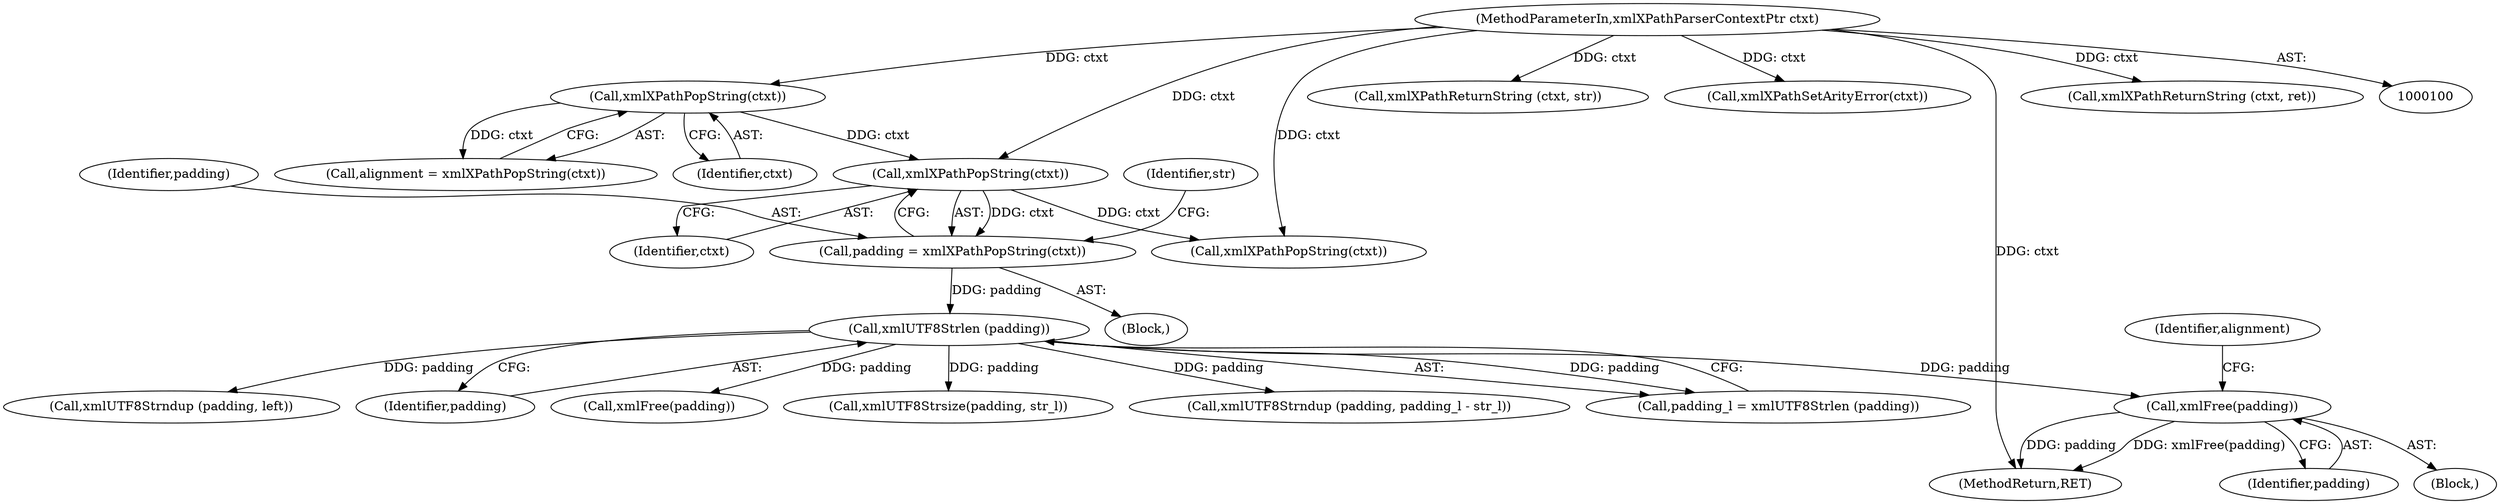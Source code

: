 digraph "0_Chrome_96dbafe288dbe2f0cc45fa3c39daf6d0c37acbab_8@pointer" {
"1000158" [label="(Call,xmlFree(padding))"];
"1000148" [label="(Call,xmlUTF8Strlen (padding))"];
"1000134" [label="(Call,padding = xmlXPathPopString(ctxt))"];
"1000136" [label="(Call,xmlXPathPopString(ctxt))"];
"1000128" [label="(Call,xmlXPathPopString(ctxt))"];
"1000101" [label="(MethodParameterIn,xmlXPathParserContextPtr ctxt)"];
"1000128" [label="(Call,xmlXPathPopString(ctxt))"];
"1000103" [label="(Block,)"];
"1000146" [label="(Call,padding_l = xmlUTF8Strlen (padding))"];
"1000154" [label="(Block,)"];
"1000139" [label="(Identifier,str)"];
"1000126" [label="(Call,alignment = xmlXPathPopString(ctxt))"];
"1000136" [label="(Call,xmlXPathPopString(ctxt))"];
"1000263" [label="(MethodReturn,RET)"];
"1000213" [label="(Call,xmlUTF8Strndup (padding, left))"];
"1000155" [label="(Call,xmlXPathReturnString (ctxt, str))"];
"1000137" [label="(Identifier,ctxt)"];
"1000135" [label="(Identifier,padding)"];
"1000149" [label="(Identifier,padding)"];
"1000119" [label="(Call,xmlXPathSetArityError(ctxt))"];
"1000259" [label="(Call,xmlFree(padding))"];
"1000148" [label="(Call,xmlUTF8Strlen (padding))"];
"1000129" [label="(Identifier,ctxt)"];
"1000240" [label="(Call,xmlUTF8Strsize(padding, str_l))"];
"1000158" [label="(Call,xmlFree(padding))"];
"1000140" [label="(Call,xmlXPathPopString(ctxt))"];
"1000159" [label="(Identifier,padding)"];
"1000101" [label="(MethodParameterIn,xmlXPathParserContextPtr ctxt)"];
"1000134" [label="(Call,padding = xmlXPathPopString(ctxt))"];
"1000254" [label="(Call,xmlXPathReturnString (ctxt, ret))"];
"1000184" [label="(Call,xmlUTF8Strndup (padding, padding_l - str_l))"];
"1000161" [label="(Identifier,alignment)"];
"1000158" -> "1000154"  [label="AST: "];
"1000158" -> "1000159"  [label="CFG: "];
"1000159" -> "1000158"  [label="AST: "];
"1000161" -> "1000158"  [label="CFG: "];
"1000158" -> "1000263"  [label="DDG: padding"];
"1000158" -> "1000263"  [label="DDG: xmlFree(padding)"];
"1000148" -> "1000158"  [label="DDG: padding"];
"1000148" -> "1000146"  [label="AST: "];
"1000148" -> "1000149"  [label="CFG: "];
"1000149" -> "1000148"  [label="AST: "];
"1000146" -> "1000148"  [label="CFG: "];
"1000148" -> "1000146"  [label="DDG: padding"];
"1000134" -> "1000148"  [label="DDG: padding"];
"1000148" -> "1000184"  [label="DDG: padding"];
"1000148" -> "1000213"  [label="DDG: padding"];
"1000148" -> "1000240"  [label="DDG: padding"];
"1000148" -> "1000259"  [label="DDG: padding"];
"1000134" -> "1000103"  [label="AST: "];
"1000134" -> "1000136"  [label="CFG: "];
"1000135" -> "1000134"  [label="AST: "];
"1000136" -> "1000134"  [label="AST: "];
"1000139" -> "1000134"  [label="CFG: "];
"1000136" -> "1000134"  [label="DDG: ctxt"];
"1000136" -> "1000137"  [label="CFG: "];
"1000137" -> "1000136"  [label="AST: "];
"1000128" -> "1000136"  [label="DDG: ctxt"];
"1000101" -> "1000136"  [label="DDG: ctxt"];
"1000136" -> "1000140"  [label="DDG: ctxt"];
"1000128" -> "1000126"  [label="AST: "];
"1000128" -> "1000129"  [label="CFG: "];
"1000129" -> "1000128"  [label="AST: "];
"1000126" -> "1000128"  [label="CFG: "];
"1000128" -> "1000126"  [label="DDG: ctxt"];
"1000101" -> "1000128"  [label="DDG: ctxt"];
"1000101" -> "1000100"  [label="AST: "];
"1000101" -> "1000263"  [label="DDG: ctxt"];
"1000101" -> "1000119"  [label="DDG: ctxt"];
"1000101" -> "1000140"  [label="DDG: ctxt"];
"1000101" -> "1000155"  [label="DDG: ctxt"];
"1000101" -> "1000254"  [label="DDG: ctxt"];
}
